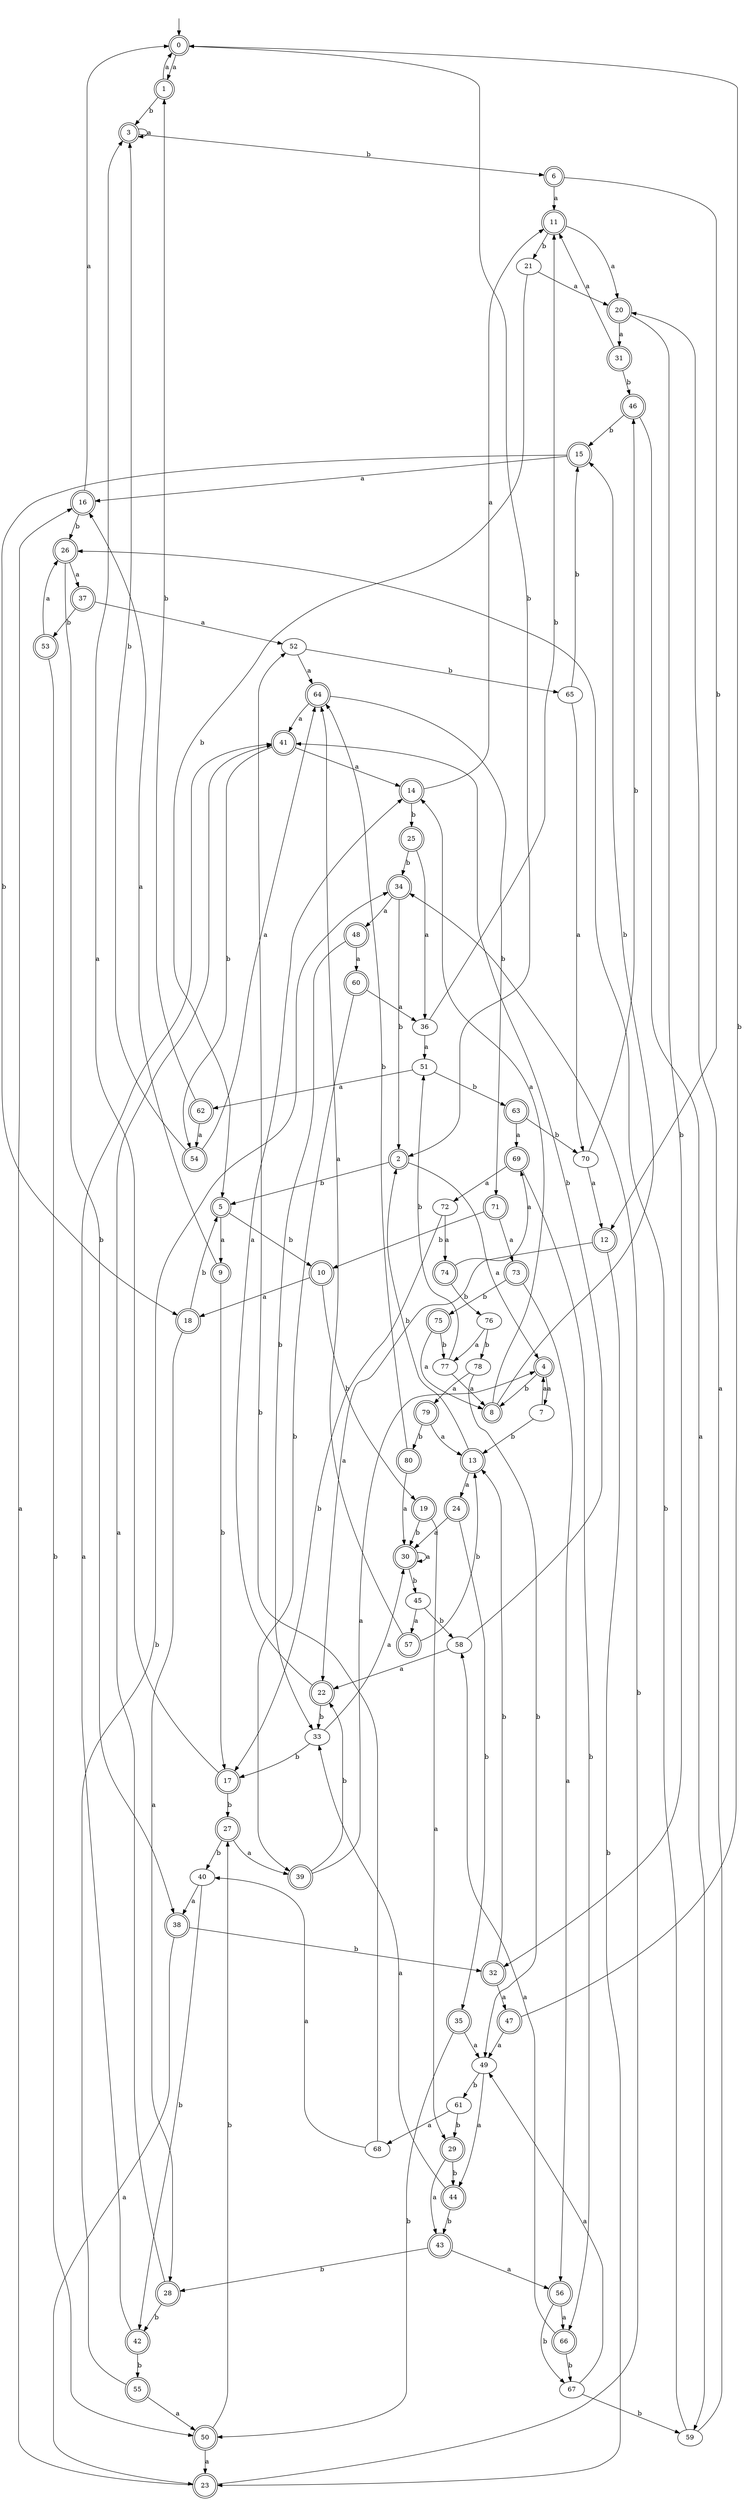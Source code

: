 digraph RandomDFA {
  __start0 [label="", shape=none];
  __start0 -> 0 [label=""];
  0 [shape=circle] [shape=doublecircle]
  0 -> 1 [label="a"]
  0 -> 2 [label="b"]
  1 [shape=doublecircle]
  1 -> 0 [label="a"]
  1 -> 3 [label="b"]
  2 [shape=doublecircle]
  2 -> 4 [label="a"]
  2 -> 5 [label="b"]
  3 [shape=doublecircle]
  3 -> 3 [label="a"]
  3 -> 6 [label="b"]
  4 [shape=doublecircle]
  4 -> 7 [label="a"]
  4 -> 8 [label="b"]
  5 [shape=doublecircle]
  5 -> 9 [label="a"]
  5 -> 10 [label="b"]
  6 [shape=doublecircle]
  6 -> 11 [label="a"]
  6 -> 12 [label="b"]
  7
  7 -> 4 [label="a"]
  7 -> 13 [label="b"]
  8 [shape=doublecircle]
  8 -> 14 [label="a"]
  8 -> 15 [label="b"]
  9 [shape=doublecircle]
  9 -> 16 [label="a"]
  9 -> 17 [label="b"]
  10 [shape=doublecircle]
  10 -> 18 [label="a"]
  10 -> 19 [label="b"]
  11 [shape=doublecircle]
  11 -> 20 [label="a"]
  11 -> 21 [label="b"]
  12 [shape=doublecircle]
  12 -> 22 [label="a"]
  12 -> 23 [label="b"]
  13 [shape=doublecircle]
  13 -> 24 [label="a"]
  13 -> 2 [label="b"]
  14 [shape=doublecircle]
  14 -> 11 [label="a"]
  14 -> 25 [label="b"]
  15 [shape=doublecircle]
  15 -> 16 [label="a"]
  15 -> 18 [label="b"]
  16 [shape=doublecircle]
  16 -> 0 [label="a"]
  16 -> 26 [label="b"]
  17 [shape=doublecircle]
  17 -> 3 [label="a"]
  17 -> 27 [label="b"]
  18 [shape=doublecircle]
  18 -> 28 [label="a"]
  18 -> 5 [label="b"]
  19 [shape=doublecircle]
  19 -> 29 [label="a"]
  19 -> 30 [label="b"]
  20 [shape=doublecircle]
  20 -> 31 [label="a"]
  20 -> 32 [label="b"]
  21
  21 -> 20 [label="a"]
  21 -> 5 [label="b"]
  22 [shape=doublecircle]
  22 -> 14 [label="a"]
  22 -> 33 [label="b"]
  23 [shape=doublecircle]
  23 -> 16 [label="a"]
  23 -> 34 [label="b"]
  24 [shape=doublecircle]
  24 -> 30 [label="a"]
  24 -> 35 [label="b"]
  25 [shape=doublecircle]
  25 -> 36 [label="a"]
  25 -> 34 [label="b"]
  26 [shape=doublecircle]
  26 -> 37 [label="a"]
  26 -> 38 [label="b"]
  27 [shape=doublecircle]
  27 -> 39 [label="a"]
  27 -> 40 [label="b"]
  28 [shape=doublecircle]
  28 -> 41 [label="a"]
  28 -> 42 [label="b"]
  29 [shape=doublecircle]
  29 -> 43 [label="a"]
  29 -> 44 [label="b"]
  30 [shape=doublecircle]
  30 -> 30 [label="a"]
  30 -> 45 [label="b"]
  31 [shape=doublecircle]
  31 -> 11 [label="a"]
  31 -> 46 [label="b"]
  32 [shape=doublecircle]
  32 -> 47 [label="a"]
  32 -> 13 [label="b"]
  33
  33 -> 30 [label="a"]
  33 -> 17 [label="b"]
  34 [shape=doublecircle]
  34 -> 48 [label="a"]
  34 -> 2 [label="b"]
  35 [shape=doublecircle]
  35 -> 49 [label="a"]
  35 -> 50 [label="b"]
  36
  36 -> 51 [label="a"]
  36 -> 11 [label="b"]
  37 [shape=doublecircle]
  37 -> 52 [label="a"]
  37 -> 53 [label="b"]
  38 [shape=doublecircle]
  38 -> 23 [label="a"]
  38 -> 32 [label="b"]
  39 [shape=doublecircle]
  39 -> 4 [label="a"]
  39 -> 22 [label="b"]
  40
  40 -> 38 [label="a"]
  40 -> 42 [label="b"]
  41 [shape=doublecircle]
  41 -> 14 [label="a"]
  41 -> 54 [label="b"]
  42 [shape=doublecircle]
  42 -> 41 [label="a"]
  42 -> 55 [label="b"]
  43 [shape=doublecircle]
  43 -> 56 [label="a"]
  43 -> 28 [label="b"]
  44 [shape=doublecircle]
  44 -> 33 [label="a"]
  44 -> 43 [label="b"]
  45
  45 -> 57 [label="a"]
  45 -> 58 [label="b"]
  46 [shape=doublecircle]
  46 -> 59 [label="a"]
  46 -> 15 [label="b"]
  47 [shape=doublecircle]
  47 -> 49 [label="a"]
  47 -> 0 [label="b"]
  48 [shape=doublecircle]
  48 -> 60 [label="a"]
  48 -> 33 [label="b"]
  49
  49 -> 44 [label="a"]
  49 -> 61 [label="b"]
  50 [shape=doublecircle]
  50 -> 23 [label="a"]
  50 -> 27 [label="b"]
  51
  51 -> 62 [label="a"]
  51 -> 63 [label="b"]
  52
  52 -> 64 [label="a"]
  52 -> 65 [label="b"]
  53 [shape=doublecircle]
  53 -> 26 [label="a"]
  53 -> 50 [label="b"]
  54 [shape=doublecircle]
  54 -> 64 [label="a"]
  54 -> 3 [label="b"]
  55 [shape=doublecircle]
  55 -> 50 [label="a"]
  55 -> 34 [label="b"]
  56 [shape=doublecircle]
  56 -> 66 [label="a"]
  56 -> 67 [label="b"]
  57 [shape=doublecircle]
  57 -> 64 [label="a"]
  57 -> 13 [label="b"]
  58
  58 -> 22 [label="a"]
  58 -> 41 [label="b"]
  59
  59 -> 20 [label="a"]
  59 -> 26 [label="b"]
  60 [shape=doublecircle]
  60 -> 36 [label="a"]
  60 -> 39 [label="b"]
  61
  61 -> 68 [label="a"]
  61 -> 29 [label="b"]
  62 [shape=doublecircle]
  62 -> 54 [label="a"]
  62 -> 1 [label="b"]
  63 [shape=doublecircle]
  63 -> 69 [label="a"]
  63 -> 70 [label="b"]
  64 [shape=doublecircle]
  64 -> 41 [label="a"]
  64 -> 71 [label="b"]
  65
  65 -> 70 [label="a"]
  65 -> 15 [label="b"]
  66 [shape=doublecircle]
  66 -> 58 [label="a"]
  66 -> 67 [label="b"]
  67
  67 -> 49 [label="a"]
  67 -> 59 [label="b"]
  68
  68 -> 40 [label="a"]
  68 -> 52 [label="b"]
  69 [shape=doublecircle]
  69 -> 72 [label="a"]
  69 -> 66 [label="b"]
  70
  70 -> 12 [label="a"]
  70 -> 46 [label="b"]
  71 [shape=doublecircle]
  71 -> 73 [label="a"]
  71 -> 10 [label="b"]
  72
  72 -> 74 [label="a"]
  72 -> 17 [label="b"]
  73 [shape=doublecircle]
  73 -> 56 [label="a"]
  73 -> 75 [label="b"]
  74 [shape=doublecircle]
  74 -> 69 [label="a"]
  74 -> 76 [label="b"]
  75 [shape=doublecircle]
  75 -> 8 [label="a"]
  75 -> 77 [label="b"]
  76
  76 -> 77 [label="a"]
  76 -> 78 [label="b"]
  77
  77 -> 8 [label="a"]
  77 -> 51 [label="b"]
  78
  78 -> 79 [label="a"]
  78 -> 49 [label="b"]
  79 [shape=doublecircle]
  79 -> 13 [label="a"]
  79 -> 80 [label="b"]
  80 [shape=doublecircle]
  80 -> 30 [label="a"]
  80 -> 64 [label="b"]
}
